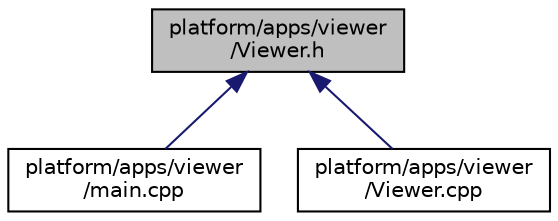 digraph "platform/apps/viewer/Viewer.h"
{
 // LATEX_PDF_SIZE
  edge [fontname="Helvetica",fontsize="10",labelfontname="Helvetica",labelfontsize="10"];
  node [fontname="Helvetica",fontsize="10",shape=record];
  Node1 [label="platform/apps/viewer\l/Viewer.h",height=0.2,width=0.4,color="black", fillcolor="grey75", style="filled", fontcolor="black",tooltip=" "];
  Node1 -> Node2 [dir="back",color="midnightblue",fontsize="10",style="solid",fontname="Helvetica"];
  Node2 [label="platform/apps/viewer\l/main.cpp",height=0.2,width=0.4,color="black", fillcolor="white", style="filled",URL="$d8/dc7/viewer_2main_8cpp.html",tooltip=" "];
  Node1 -> Node3 [dir="back",color="midnightblue",fontsize="10",style="solid",fontname="Helvetica"];
  Node3 [label="platform/apps/viewer\l/Viewer.cpp",height=0.2,width=0.4,color="black", fillcolor="white", style="filled",URL="$d0/d5b/Viewer_8cpp.html",tooltip=" "];
}
